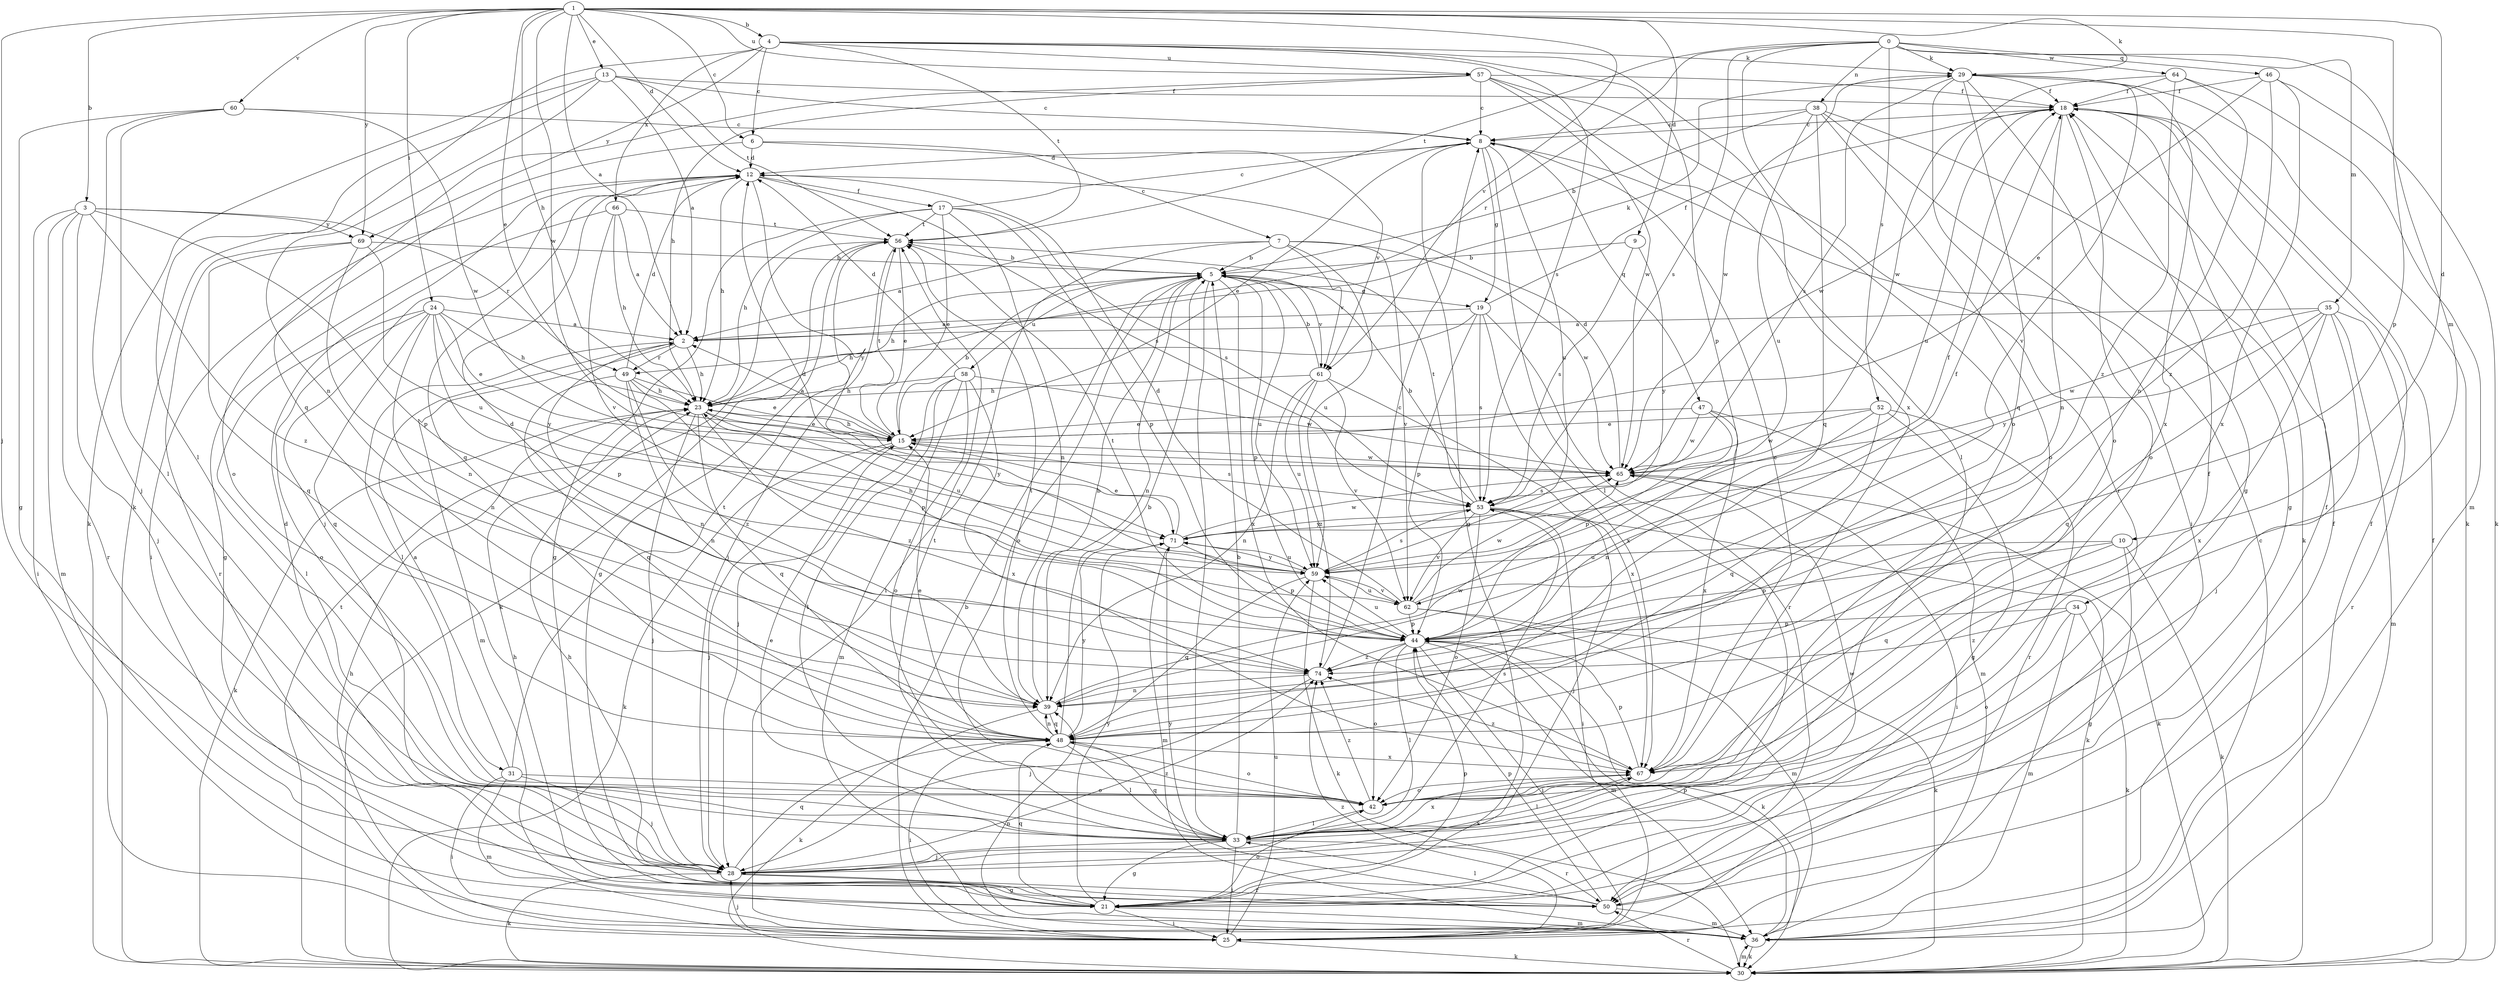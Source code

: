 strict digraph  {
0;
1;
2;
3;
4;
5;
6;
7;
8;
9;
10;
12;
13;
15;
17;
18;
19;
21;
23;
24;
25;
28;
29;
30;
31;
33;
34;
35;
36;
38;
39;
42;
44;
46;
47;
48;
49;
50;
52;
53;
56;
57;
58;
59;
60;
61;
62;
64;
65;
66;
67;
69;
71;
74;
0 -> 29  [label=k];
0 -> 34  [label=m];
0 -> 35  [label=m];
0 -> 38  [label=n];
0 -> 42  [label=o];
0 -> 46  [label=q];
0 -> 49  [label=r];
0 -> 52  [label=s];
0 -> 53  [label=s];
0 -> 56  [label=t];
0 -> 64  [label=w];
1 -> 2  [label=a];
1 -> 3  [label=b];
1 -> 4  [label=b];
1 -> 6  [label=c];
1 -> 9  [label=d];
1 -> 10  [label=d];
1 -> 12  [label=d];
1 -> 13  [label=e];
1 -> 15  [label=e];
1 -> 23  [label=h];
1 -> 24  [label=i];
1 -> 28  [label=j];
1 -> 29  [label=k];
1 -> 44  [label=p];
1 -> 57  [label=u];
1 -> 60  [label=v];
1 -> 61  [label=v];
1 -> 65  [label=w];
1 -> 69  [label=y];
2 -> 23  [label=h];
2 -> 29  [label=k];
2 -> 31  [label=l];
2 -> 36  [label=m];
2 -> 39  [label=n];
2 -> 49  [label=r];
3 -> 25  [label=i];
3 -> 28  [label=j];
3 -> 36  [label=m];
3 -> 44  [label=p];
3 -> 49  [label=r];
3 -> 50  [label=r];
3 -> 69  [label=y];
3 -> 74  [label=z];
4 -> 6  [label=c];
4 -> 29  [label=k];
4 -> 30  [label=k];
4 -> 44  [label=p];
4 -> 53  [label=s];
4 -> 56  [label=t];
4 -> 57  [label=u];
4 -> 66  [label=x];
4 -> 67  [label=x];
4 -> 69  [label=y];
5 -> 19  [label=g];
5 -> 23  [label=h];
5 -> 33  [label=l];
5 -> 39  [label=n];
5 -> 42  [label=o];
5 -> 44  [label=p];
5 -> 58  [label=u];
5 -> 59  [label=u];
5 -> 61  [label=v];
5 -> 67  [label=x];
6 -> 7  [label=c];
6 -> 12  [label=d];
6 -> 42  [label=o];
6 -> 61  [label=v];
7 -> 2  [label=a];
7 -> 5  [label=b];
7 -> 25  [label=i];
7 -> 59  [label=u];
7 -> 61  [label=v];
7 -> 62  [label=v];
7 -> 65  [label=w];
8 -> 12  [label=d];
8 -> 15  [label=e];
8 -> 19  [label=g];
8 -> 21  [label=g];
8 -> 33  [label=l];
8 -> 47  [label=q];
8 -> 59  [label=u];
9 -> 5  [label=b];
9 -> 53  [label=s];
9 -> 71  [label=y];
10 -> 21  [label=g];
10 -> 30  [label=k];
10 -> 44  [label=p];
10 -> 48  [label=q];
10 -> 59  [label=u];
12 -> 17  [label=f];
12 -> 23  [label=h];
12 -> 25  [label=i];
12 -> 28  [label=j];
12 -> 48  [label=q];
12 -> 53  [label=s];
12 -> 71  [label=y];
13 -> 2  [label=a];
13 -> 8  [label=c];
13 -> 18  [label=f];
13 -> 30  [label=k];
13 -> 33  [label=l];
13 -> 39  [label=n];
13 -> 56  [label=t];
15 -> 2  [label=a];
15 -> 5  [label=b];
15 -> 23  [label=h];
15 -> 28  [label=j];
15 -> 30  [label=k];
15 -> 53  [label=s];
15 -> 56  [label=t];
15 -> 65  [label=w];
17 -> 8  [label=c];
17 -> 15  [label=e];
17 -> 21  [label=g];
17 -> 23  [label=h];
17 -> 39  [label=n];
17 -> 44  [label=p];
17 -> 53  [label=s];
17 -> 56  [label=t];
18 -> 8  [label=c];
18 -> 21  [label=g];
18 -> 39  [label=n];
18 -> 42  [label=o];
18 -> 59  [label=u];
18 -> 65  [label=w];
19 -> 2  [label=a];
19 -> 18  [label=f];
19 -> 23  [label=h];
19 -> 44  [label=p];
19 -> 50  [label=r];
19 -> 53  [label=s];
19 -> 67  [label=x];
21 -> 23  [label=h];
21 -> 25  [label=i];
21 -> 36  [label=m];
21 -> 42  [label=o];
21 -> 44  [label=p];
21 -> 48  [label=q];
21 -> 71  [label=y];
23 -> 15  [label=e];
23 -> 28  [label=j];
23 -> 30  [label=k];
23 -> 48  [label=q];
23 -> 59  [label=u];
23 -> 71  [label=y];
23 -> 74  [label=z];
24 -> 2  [label=a];
24 -> 15  [label=e];
24 -> 23  [label=h];
24 -> 33  [label=l];
24 -> 39  [label=n];
24 -> 42  [label=o];
24 -> 44  [label=p];
24 -> 48  [label=q];
24 -> 71  [label=y];
25 -> 5  [label=b];
25 -> 18  [label=f];
25 -> 23  [label=h];
25 -> 28  [label=j];
25 -> 30  [label=k];
25 -> 59  [label=u];
25 -> 74  [label=z];
28 -> 12  [label=d];
28 -> 21  [label=g];
28 -> 30  [label=k];
28 -> 48  [label=q];
28 -> 50  [label=r];
28 -> 65  [label=w];
28 -> 67  [label=x];
28 -> 74  [label=z];
29 -> 18  [label=f];
29 -> 21  [label=g];
29 -> 30  [label=k];
29 -> 42  [label=o];
29 -> 48  [label=q];
29 -> 53  [label=s];
29 -> 62  [label=v];
29 -> 65  [label=w];
29 -> 67  [label=x];
30 -> 18  [label=f];
30 -> 36  [label=m];
30 -> 50  [label=r];
30 -> 56  [label=t];
31 -> 2  [label=a];
31 -> 25  [label=i];
31 -> 28  [label=j];
31 -> 36  [label=m];
31 -> 42  [label=o];
31 -> 56  [label=t];
33 -> 5  [label=b];
33 -> 15  [label=e];
33 -> 18  [label=f];
33 -> 21  [label=g];
33 -> 25  [label=i];
33 -> 28  [label=j];
33 -> 48  [label=q];
33 -> 50  [label=r];
33 -> 53  [label=s];
33 -> 56  [label=t];
33 -> 67  [label=x];
34 -> 30  [label=k];
34 -> 36  [label=m];
34 -> 42  [label=o];
34 -> 44  [label=p];
34 -> 74  [label=z];
35 -> 2  [label=a];
35 -> 28  [label=j];
35 -> 36  [label=m];
35 -> 48  [label=q];
35 -> 50  [label=r];
35 -> 65  [label=w];
35 -> 67  [label=x];
35 -> 71  [label=y];
36 -> 8  [label=c];
36 -> 18  [label=f];
36 -> 30  [label=k];
36 -> 39  [label=n];
36 -> 44  [label=p];
38 -> 5  [label=b];
38 -> 8  [label=c];
38 -> 25  [label=i];
38 -> 30  [label=k];
38 -> 42  [label=o];
38 -> 48  [label=q];
38 -> 59  [label=u];
39 -> 5  [label=b];
39 -> 30  [label=k];
39 -> 48  [label=q];
39 -> 65  [label=w];
42 -> 33  [label=l];
42 -> 74  [label=z];
44 -> 18  [label=f];
44 -> 25  [label=i];
44 -> 30  [label=k];
44 -> 33  [label=l];
44 -> 36  [label=m];
44 -> 42  [label=o];
44 -> 56  [label=t];
44 -> 59  [label=u];
44 -> 74  [label=z];
46 -> 15  [label=e];
46 -> 18  [label=f];
46 -> 30  [label=k];
46 -> 67  [label=x];
46 -> 74  [label=z];
47 -> 15  [label=e];
47 -> 36  [label=m];
47 -> 44  [label=p];
47 -> 65  [label=w];
47 -> 67  [label=x];
48 -> 5  [label=b];
48 -> 15  [label=e];
48 -> 25  [label=i];
48 -> 33  [label=l];
48 -> 39  [label=n];
48 -> 42  [label=o];
48 -> 56  [label=t];
48 -> 67  [label=x];
48 -> 71  [label=y];
49 -> 12  [label=d];
49 -> 15  [label=e];
49 -> 23  [label=h];
49 -> 39  [label=n];
49 -> 44  [label=p];
49 -> 48  [label=q];
49 -> 74  [label=z];
50 -> 18  [label=f];
50 -> 23  [label=h];
50 -> 33  [label=l];
50 -> 36  [label=m];
50 -> 44  [label=p];
50 -> 71  [label=y];
52 -> 15  [label=e];
52 -> 21  [label=g];
52 -> 39  [label=n];
52 -> 48  [label=q];
52 -> 50  [label=r];
52 -> 65  [label=w];
53 -> 5  [label=b];
53 -> 25  [label=i];
53 -> 28  [label=j];
53 -> 30  [label=k];
53 -> 42  [label=o];
53 -> 56  [label=t];
53 -> 62  [label=v];
53 -> 71  [label=y];
56 -> 5  [label=b];
56 -> 15  [label=e];
56 -> 21  [label=g];
56 -> 28  [label=j];
56 -> 30  [label=k];
57 -> 8  [label=c];
57 -> 18  [label=f];
57 -> 23  [label=h];
57 -> 33  [label=l];
57 -> 48  [label=q];
57 -> 50  [label=r];
57 -> 65  [label=w];
58 -> 12  [label=d];
58 -> 23  [label=h];
58 -> 28  [label=j];
58 -> 33  [label=l];
58 -> 36  [label=m];
58 -> 42  [label=o];
58 -> 65  [label=w];
58 -> 67  [label=x];
59 -> 12  [label=d];
59 -> 23  [label=h];
59 -> 30  [label=k];
59 -> 48  [label=q];
59 -> 53  [label=s];
59 -> 62  [label=v];
59 -> 71  [label=y];
60 -> 8  [label=c];
60 -> 21  [label=g];
60 -> 28  [label=j];
60 -> 33  [label=l];
60 -> 65  [label=w];
61 -> 5  [label=b];
61 -> 23  [label=h];
61 -> 39  [label=n];
61 -> 59  [label=u];
61 -> 62  [label=v];
61 -> 67  [label=x];
61 -> 74  [label=z];
62 -> 12  [label=d];
62 -> 18  [label=f];
62 -> 30  [label=k];
62 -> 36  [label=m];
62 -> 44  [label=p];
62 -> 59  [label=u];
62 -> 65  [label=w];
64 -> 18  [label=f];
64 -> 36  [label=m];
64 -> 39  [label=n];
64 -> 65  [label=w];
64 -> 74  [label=z];
65 -> 12  [label=d];
65 -> 25  [label=i];
65 -> 30  [label=k];
65 -> 53  [label=s];
66 -> 2  [label=a];
66 -> 21  [label=g];
66 -> 23  [label=h];
66 -> 56  [label=t];
66 -> 62  [label=v];
67 -> 8  [label=c];
67 -> 33  [label=l];
67 -> 42  [label=o];
67 -> 44  [label=p];
67 -> 74  [label=z];
69 -> 5  [label=b];
69 -> 39  [label=n];
69 -> 48  [label=q];
69 -> 50  [label=r];
69 -> 59  [label=u];
71 -> 15  [label=e];
71 -> 36  [label=m];
71 -> 44  [label=p];
71 -> 59  [label=u];
71 -> 65  [label=w];
74 -> 8  [label=c];
74 -> 12  [label=d];
74 -> 28  [label=j];
74 -> 39  [label=n];
}
